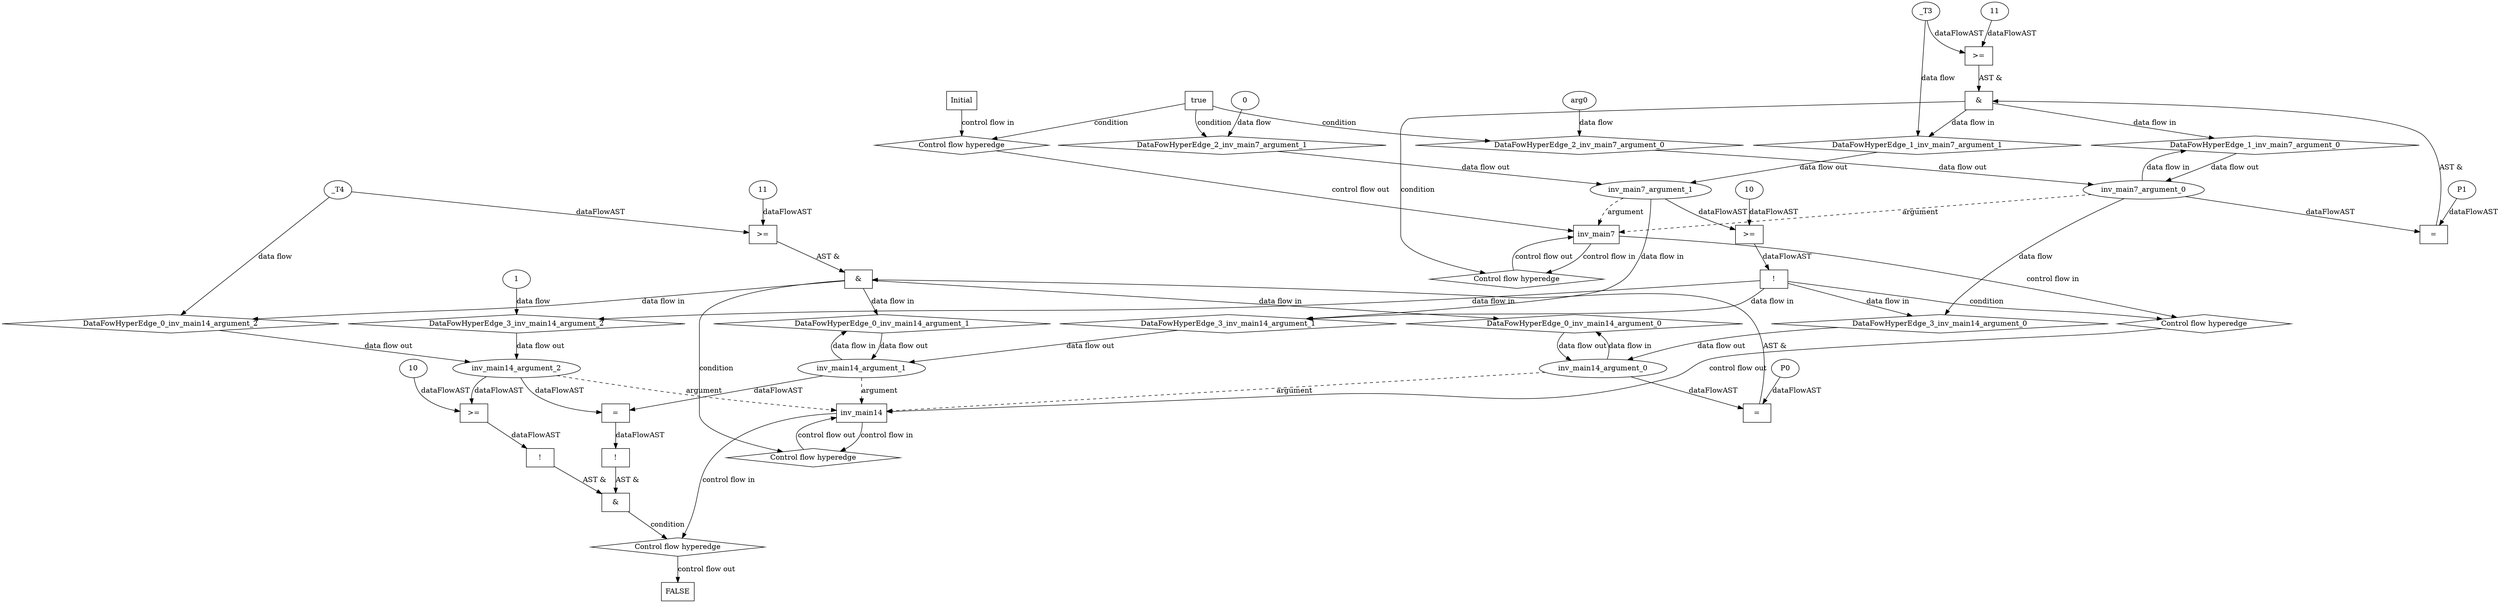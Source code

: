 digraph dag {
"inv_main14" [label="inv_main14" nodeName="inv_main14" class=cfn  shape="rect"];
"inv_main7" [label="inv_main7" nodeName="inv_main7" class=cfn  shape="rect"];
FALSE [label="FALSE" nodeName=FALSE class=cfn  shape="rect"];
Initial [label="Initial" nodeName=Initial class=cfn  shape="rect"];
ControlFowHyperEdge_0 [label="Control flow hyperedge" nodeName=ControlFowHyperEdge_0 class=controlFlowHyperEdge shape="diamond"];
"inv_main14" -> ControlFowHyperEdge_0 [label="control flow in"]
ControlFowHyperEdge_0 -> "inv_main14" [label="control flow out"]
ControlFowHyperEdge_1 [label="Control flow hyperedge" nodeName=ControlFowHyperEdge_1 class=controlFlowHyperEdge shape="diamond"];
"inv_main7" -> ControlFowHyperEdge_1 [label="control flow in"]
ControlFowHyperEdge_1 -> "inv_main7" [label="control flow out"]
ControlFowHyperEdge_2 [label="Control flow hyperedge" nodeName=ControlFowHyperEdge_2 class=controlFlowHyperEdge shape="diamond"];
"Initial" -> ControlFowHyperEdge_2 [label="control flow in"]
ControlFowHyperEdge_2 -> "inv_main7" [label="control flow out"]
ControlFowHyperEdge_3 [label="Control flow hyperedge" nodeName=ControlFowHyperEdge_3 class=controlFlowHyperEdge shape="diamond"];
"inv_main7" -> ControlFowHyperEdge_3 [label="control flow in"]
ControlFowHyperEdge_3 -> "inv_main14" [label="control flow out"]
ControlFowHyperEdge_4 [label="Control flow hyperedge" nodeName=ControlFowHyperEdge_4 class=controlFlowHyperEdge shape="diamond"];
"inv_main14" -> ControlFowHyperEdge_4 [label="control flow in"]
ControlFowHyperEdge_4 -> "FALSE" [label="control flow out"]
"inv_main14_argument_0" [label="inv_main14_argument_0" nodeName=argument0 class=argument  head="inv_main14" shape="oval"];
"inv_main14_argument_0" -> "inv_main14"[label="argument" style="dashed"]
"inv_main14_argument_1" [label="inv_main14_argument_1" nodeName=argument1 class=argument  head="inv_main14" shape="oval"];
"inv_main14_argument_1" -> "inv_main14"[label="argument" style="dashed"]
"inv_main14_argument_2" [label="inv_main14_argument_2" nodeName=argument2 class=argument  head="inv_main14" shape="oval"];
"inv_main14_argument_2" -> "inv_main14"[label="argument" style="dashed"]
"inv_main7_argument_0" [label="inv_main7_argument_0" nodeName=argument0 class=argument  head="inv_main7" shape="oval"];
"inv_main7_argument_0" -> "inv_main7"[label="argument" style="dashed"]
"inv_main7_argument_1" [label="inv_main7_argument_1" nodeName=argument1 class=argument  head="inv_main7" shape="oval"];
"inv_main7_argument_1" -> "inv_main7"[label="argument" style="dashed"]

"xxxinv_main14___inv_main14_0xxx_and" [label="&" nodeName="xxxinv_main14___inv_main14_0xxx_and" class=Operator shape="rect"];
"xxxinv_main14___inv_main14_0xxxguard_0_node_0" [label=">=" nodeName="xxxinv_main14___inv_main14_0xxxguard_0_node_0" class=Operator  shape="rect"];
"xxxinv_main14___inv_main14_0xxxguard_0_node_1" [label="11" nodeName="xxxinv_main14___inv_main14_0xxxguard_0_node_1" class=Literal ];
"xxxinv_main14___inv_main14_0xxxguard_0_node_1" -> "xxxinv_main14___inv_main14_0xxxguard_0_node_0"[label="dataFlowAST"]
"xxxinv_main14___inv_main14_0xxxdataFlow_0_node_0" -> "xxxinv_main14___inv_main14_0xxxguard_0_node_0"[label="dataFlowAST"]

"xxxinv_main14___inv_main14_0xxxguard_0_node_0" -> "xxxinv_main14___inv_main14_0xxx_and" [label="AST &"];
"xxxinv_main14___inv_main14_0xxxguard1_node_0" [label="=" nodeName="xxxinv_main14___inv_main14_0xxxguard1_node_0" class=Operator  shape="rect"];
"xxxinv_main14___inv_main14_0xxxguard1_node_1" [label="P0" nodeName="xxxinv_main14___inv_main14_0xxxguard1_node_1" class=Constant ];
"xxxinv_main14___inv_main14_0xxxguard1_node_1" -> "xxxinv_main14___inv_main14_0xxxguard1_node_0"[label="dataFlowAST"]
"inv_main14_argument_0" -> "xxxinv_main14___inv_main14_0xxxguard1_node_0"[label="dataFlowAST"]

"xxxinv_main14___inv_main14_0xxxguard1_node_0" -> "xxxinv_main14___inv_main14_0xxx_and" [label="AST &"];
"xxxinv_main14___inv_main14_0xxx_and" -> "ControlFowHyperEdge_0" [label="condition"];
"xxxinv_main14___inv_main14_0xxxdataFlow_0_node_0" [label="_T4" nodeName="xxxinv_main14___inv_main14_0xxxdataFlow_0_node_0" class=Constant ];

"xxxinv_main14___inv_main14_0xxxdataFlow_0_node_0" -> "DataFowHyperEdge_0_inv_main14_argument_2" [label="data flow"];
"xxxinv_main7___inv_main7_1xxx_and" [label="&" nodeName="xxxinv_main7___inv_main7_1xxx_and" class=Operator shape="rect"];
"xxxinv_main7___inv_main7_1xxxguard_0_node_0" [label=">=" nodeName="xxxinv_main7___inv_main7_1xxxguard_0_node_0" class=Operator  shape="rect"];
"xxxinv_main7___inv_main7_1xxxguard_0_node_1" [label="11" nodeName="xxxinv_main7___inv_main7_1xxxguard_0_node_1" class=Literal ];
"xxxinv_main7___inv_main7_1xxxguard_0_node_1" -> "xxxinv_main7___inv_main7_1xxxguard_0_node_0"[label="dataFlowAST"]
"xxxinv_main7___inv_main7_1xxxdataFlow_0_node_0" -> "xxxinv_main7___inv_main7_1xxxguard_0_node_0"[label="dataFlowAST"]

"xxxinv_main7___inv_main7_1xxxguard_0_node_0" -> "xxxinv_main7___inv_main7_1xxx_and" [label="AST &"];
"xxxinv_main7___inv_main7_1xxxguard1_node_0" [label="=" nodeName="xxxinv_main7___inv_main7_1xxxguard1_node_0" class=Operator  shape="rect"];
"xxxinv_main7___inv_main7_1xxxguard1_node_1" [label="P1" nodeName="xxxinv_main7___inv_main7_1xxxguard1_node_1" class=Constant ];
"xxxinv_main7___inv_main7_1xxxguard1_node_1" -> "xxxinv_main7___inv_main7_1xxxguard1_node_0"[label="dataFlowAST"]
"inv_main7_argument_0" -> "xxxinv_main7___inv_main7_1xxxguard1_node_0"[label="dataFlowAST"]

"xxxinv_main7___inv_main7_1xxxguard1_node_0" -> "xxxinv_main7___inv_main7_1xxx_and" [label="AST &"];
"xxxinv_main7___inv_main7_1xxx_and" -> "ControlFowHyperEdge_1" [label="condition"];
"xxxinv_main7___inv_main7_1xxxdataFlow_0_node_0" [label="_T3" nodeName="xxxinv_main7___inv_main7_1xxxdataFlow_0_node_0" class=Constant ];

"xxxinv_main7___inv_main7_1xxxdataFlow_0_node_0" -> "DataFowHyperEdge_1_inv_main7_argument_1" [label="data flow"];
"true_2" [label="true" nodeName="true_2" class=true shape="rect"];
"true_2" -> "ControlFowHyperEdge_2" [label="condition"];
"xxxinv_main7___Initial_2xxxdataFlow_0_node_0" [label="arg0" nodeName="xxxinv_main7___Initial_2xxxdataFlow_0_node_0" class=Constant ];

"xxxinv_main7___Initial_2xxxdataFlow_0_node_0" -> "DataFowHyperEdge_2_inv_main7_argument_0" [label="data flow"];
"xxxinv_main7___Initial_2xxxdataFlow1_node_0" [label="0" nodeName="xxxinv_main7___Initial_2xxxdataFlow1_node_0" class=Literal ];

"xxxinv_main7___Initial_2xxxdataFlow1_node_0" -> "DataFowHyperEdge_2_inv_main7_argument_1" [label="data flow"];
"xxxinv_main14___inv_main7_3xxxguard_0_node_0" [label="!" nodeName="xxxinv_main14___inv_main7_3xxxguard_0_node_0" class=Operator shape="rect"];
"xxxinv_main14___inv_main7_3xxxguard_0_node_1" [label=">=" nodeName="xxxinv_main14___inv_main7_3xxxguard_0_node_1" class=Operator  shape="rect"];
"xxxinv_main14___inv_main7_3xxxguard_0_node_2" [label="10" nodeName="xxxinv_main14___inv_main7_3xxxguard_0_node_2" class=Literal ];
"xxxinv_main14___inv_main7_3xxxguard_0_node_1" -> "xxxinv_main14___inv_main7_3xxxguard_0_node_0"[label="dataFlowAST"]
"xxxinv_main14___inv_main7_3xxxguard_0_node_2" -> "xxxinv_main14___inv_main7_3xxxguard_0_node_1"[label="dataFlowAST"]
"inv_main7_argument_1" -> "xxxinv_main14___inv_main7_3xxxguard_0_node_1"[label="dataFlowAST"]

"xxxinv_main14___inv_main7_3xxxguard_0_node_0" -> "ControlFowHyperEdge_3" [label="condition"];

"inv_main7_argument_0" -> "DataFowHyperEdge_3_inv_main14_argument_0" [label="data flow"];
"xxxinv_main14___inv_main7_3xxxdataFlow1_node_0" [label="1" nodeName="xxxinv_main14___inv_main7_3xxxdataFlow1_node_0" class=Literal ];

"xxxinv_main14___inv_main7_3xxxdataFlow1_node_0" -> "DataFowHyperEdge_3_inv_main14_argument_2" [label="data flow"];
"xxxFALSE___inv_main14_4xxx_and" [label="&" nodeName="xxxFALSE___inv_main14_4xxx_and" class=Operator shape="rect"];
"xxxFALSE___inv_main14_4xxxguard_0_node_0" [label="!" nodeName="xxxFALSE___inv_main14_4xxxguard_0_node_0" class=Operator shape="rect"];
"xxxFALSE___inv_main14_4xxxguard_0_node_1" [label="=" nodeName="xxxFALSE___inv_main14_4xxxguard_0_node_1" class=Operator  shape="rect"];
"xxxFALSE___inv_main14_4xxxguard_0_node_1" -> "xxxFALSE___inv_main14_4xxxguard_0_node_0"[label="dataFlowAST"]
"inv_main14_argument_1" -> "xxxFALSE___inv_main14_4xxxguard_0_node_1"[label="dataFlowAST"]
"inv_main14_argument_2" -> "xxxFALSE___inv_main14_4xxxguard_0_node_1"[label="dataFlowAST"]

"xxxFALSE___inv_main14_4xxxguard_0_node_0" -> "xxxFALSE___inv_main14_4xxx_and" [label="AST &"];
"xxxFALSE___inv_main14_4xxxguard1_node_0" [label="!" nodeName="xxxFALSE___inv_main14_4xxxguard1_node_0" class=Operator shape="rect"];
"xxxFALSE___inv_main14_4xxxguard1_node_1" [label=">=" nodeName="xxxFALSE___inv_main14_4xxxguard1_node_1" class=Operator  shape="rect"];
"xxxFALSE___inv_main14_4xxxguard1_node_2" [label="10" nodeName="xxxFALSE___inv_main14_4xxxguard1_node_2" class=Literal ];
"xxxFALSE___inv_main14_4xxxguard1_node_1" -> "xxxFALSE___inv_main14_4xxxguard1_node_0"[label="dataFlowAST"]
"xxxFALSE___inv_main14_4xxxguard1_node_2" -> "xxxFALSE___inv_main14_4xxxguard1_node_1"[label="dataFlowAST"]
"inv_main14_argument_2" -> "xxxFALSE___inv_main14_4xxxguard1_node_1"[label="dataFlowAST"]

"xxxFALSE___inv_main14_4xxxguard1_node_0" -> "xxxFALSE___inv_main14_4xxx_and" [label="AST &"];
"xxxFALSE___inv_main14_4xxx_and" -> "ControlFowHyperEdge_4" [label="condition"];
"DataFowHyperEdge_0_inv_main14_argument_0" [label="DataFowHyperEdge_0_inv_main14_argument_0" nodeName="DataFowHyperEdge_0_inv_main14_argument_0" class=DataFlowHyperedge shape="diamond"];
"DataFowHyperEdge_0_inv_main14_argument_0" -> "inv_main14_argument_0"[label="data flow out"]
"xxxinv_main14___inv_main14_0xxx_and" -> "DataFowHyperEdge_0_inv_main14_argument_0"[label="data flow in"]
"DataFowHyperEdge_0_inv_main14_argument_1" [label="DataFowHyperEdge_0_inv_main14_argument_1" nodeName="DataFowHyperEdge_0_inv_main14_argument_1" class=DataFlowHyperedge shape="diamond"];
"DataFowHyperEdge_0_inv_main14_argument_1" -> "inv_main14_argument_1"[label="data flow out"]
"xxxinv_main14___inv_main14_0xxx_and" -> "DataFowHyperEdge_0_inv_main14_argument_1"[label="data flow in"]
"DataFowHyperEdge_0_inv_main14_argument_2" [label="DataFowHyperEdge_0_inv_main14_argument_2" nodeName="DataFowHyperEdge_0_inv_main14_argument_2" class=DataFlowHyperedge shape="diamond"];
"DataFowHyperEdge_0_inv_main14_argument_2" -> "inv_main14_argument_2"[label="data flow out"]
"xxxinv_main14___inv_main14_0xxx_and" -> "DataFowHyperEdge_0_inv_main14_argument_2"[label="data flow in"]
"DataFowHyperEdge_1_inv_main7_argument_0" [label="DataFowHyperEdge_1_inv_main7_argument_0" nodeName="DataFowHyperEdge_1_inv_main7_argument_0" class=DataFlowHyperedge shape="diamond"];
"DataFowHyperEdge_1_inv_main7_argument_0" -> "inv_main7_argument_0"[label="data flow out"]
"xxxinv_main7___inv_main7_1xxx_and" -> "DataFowHyperEdge_1_inv_main7_argument_0"[label="data flow in"]
"DataFowHyperEdge_1_inv_main7_argument_1" [label="DataFowHyperEdge_1_inv_main7_argument_1" nodeName="DataFowHyperEdge_1_inv_main7_argument_1" class=DataFlowHyperedge shape="diamond"];
"DataFowHyperEdge_1_inv_main7_argument_1" -> "inv_main7_argument_1"[label="data flow out"]
"xxxinv_main7___inv_main7_1xxx_and" -> "DataFowHyperEdge_1_inv_main7_argument_1"[label="data flow in"]
"DataFowHyperEdge_2_inv_main7_argument_0" [label="DataFowHyperEdge_2_inv_main7_argument_0" nodeName="DataFowHyperEdge_2_inv_main7_argument_0" class=DataFlowHyperedge shape="diamond"];
"DataFowHyperEdge_2_inv_main7_argument_0" -> "inv_main7_argument_0"[label="data flow out"]
"true_2" -> "DataFowHyperEdge_2_inv_main7_argument_0" [label="condition"];
"DataFowHyperEdge_2_inv_main7_argument_1" [label="DataFowHyperEdge_2_inv_main7_argument_1" nodeName="DataFowHyperEdge_2_inv_main7_argument_1" class=DataFlowHyperedge shape="diamond"];
"DataFowHyperEdge_2_inv_main7_argument_1" -> "inv_main7_argument_1"[label="data flow out"]
"true_2" -> "DataFowHyperEdge_2_inv_main7_argument_1" [label="condition"];
"DataFowHyperEdge_3_inv_main14_argument_0" [label="DataFowHyperEdge_3_inv_main14_argument_0" nodeName="DataFowHyperEdge_3_inv_main14_argument_0" class=DataFlowHyperedge shape="diamond"];
"DataFowHyperEdge_3_inv_main14_argument_0" -> "inv_main14_argument_0"[label="data flow out"]
"xxxinv_main14___inv_main7_3xxxguard_0_node_0" -> "DataFowHyperEdge_3_inv_main14_argument_0"[label="data flow in"]
"DataFowHyperEdge_3_inv_main14_argument_1" [label="DataFowHyperEdge_3_inv_main14_argument_1" nodeName="DataFowHyperEdge_3_inv_main14_argument_1" class=DataFlowHyperedge shape="diamond"];
"DataFowHyperEdge_3_inv_main14_argument_1" -> "inv_main14_argument_1"[label="data flow out"]
"xxxinv_main14___inv_main7_3xxxguard_0_node_0" -> "DataFowHyperEdge_3_inv_main14_argument_1"[label="data flow in"]
"DataFowHyperEdge_3_inv_main14_argument_2" [label="DataFowHyperEdge_3_inv_main14_argument_2" nodeName="DataFowHyperEdge_3_inv_main14_argument_2" class=DataFlowHyperedge shape="diamond"];
"DataFowHyperEdge_3_inv_main14_argument_2" -> "inv_main14_argument_2"[label="data flow out"]
"xxxinv_main14___inv_main7_3xxxguard_0_node_0" -> "DataFowHyperEdge_3_inv_main14_argument_2"[label="data flow in"]
"inv_main14_argument_0" -> "DataFowHyperEdge_0_inv_main14_argument_0"[label="data flow in"]
"inv_main14_argument_1" -> "DataFowHyperEdge_0_inv_main14_argument_1"[label="data flow in"]
"inv_main7_argument_0" -> "DataFowHyperEdge_1_inv_main7_argument_0"[label="data flow in"]
"inv_main7_argument_1" -> "DataFowHyperEdge_3_inv_main14_argument_1"[label="data flow in"]




}
